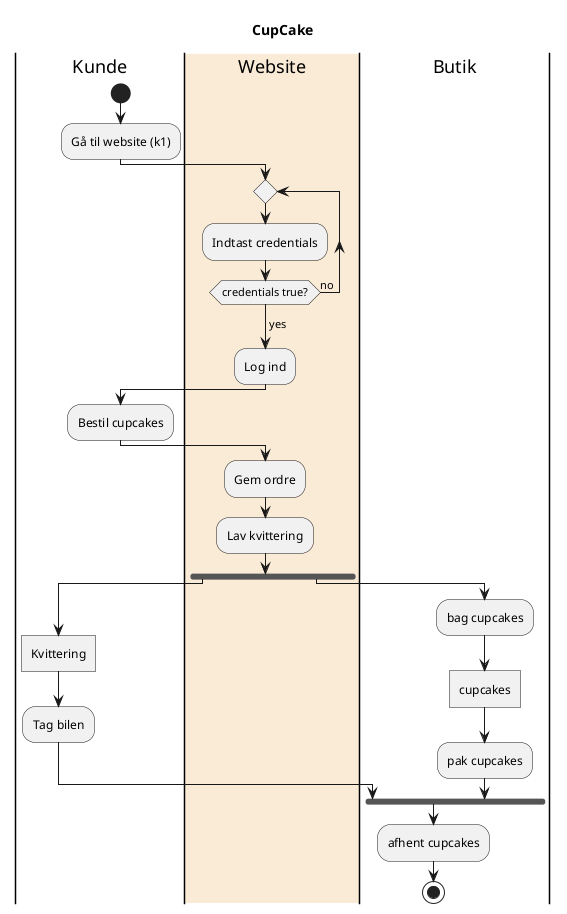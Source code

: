 @startuml
Title CupCake

|Kunde|
start

:Gå til website (k1);
|#AntiqueWhite|Website|
repeat
    :Indtast credentials;
repeat while (credentials true?) is (no)
->yes;

:Log ind;
|Kunde|
:Bestil cupcakes;
|Website|
:Gem ordre;
:Lav kvittering;
fork
|Kunde|
:Kvittering]

:Tag bilen;
fork again

|Butik|
:bag cupcakes;
:cupcakes]
:pak cupcakes;
end fork
:afhent cupcakes;

stop
@enduml